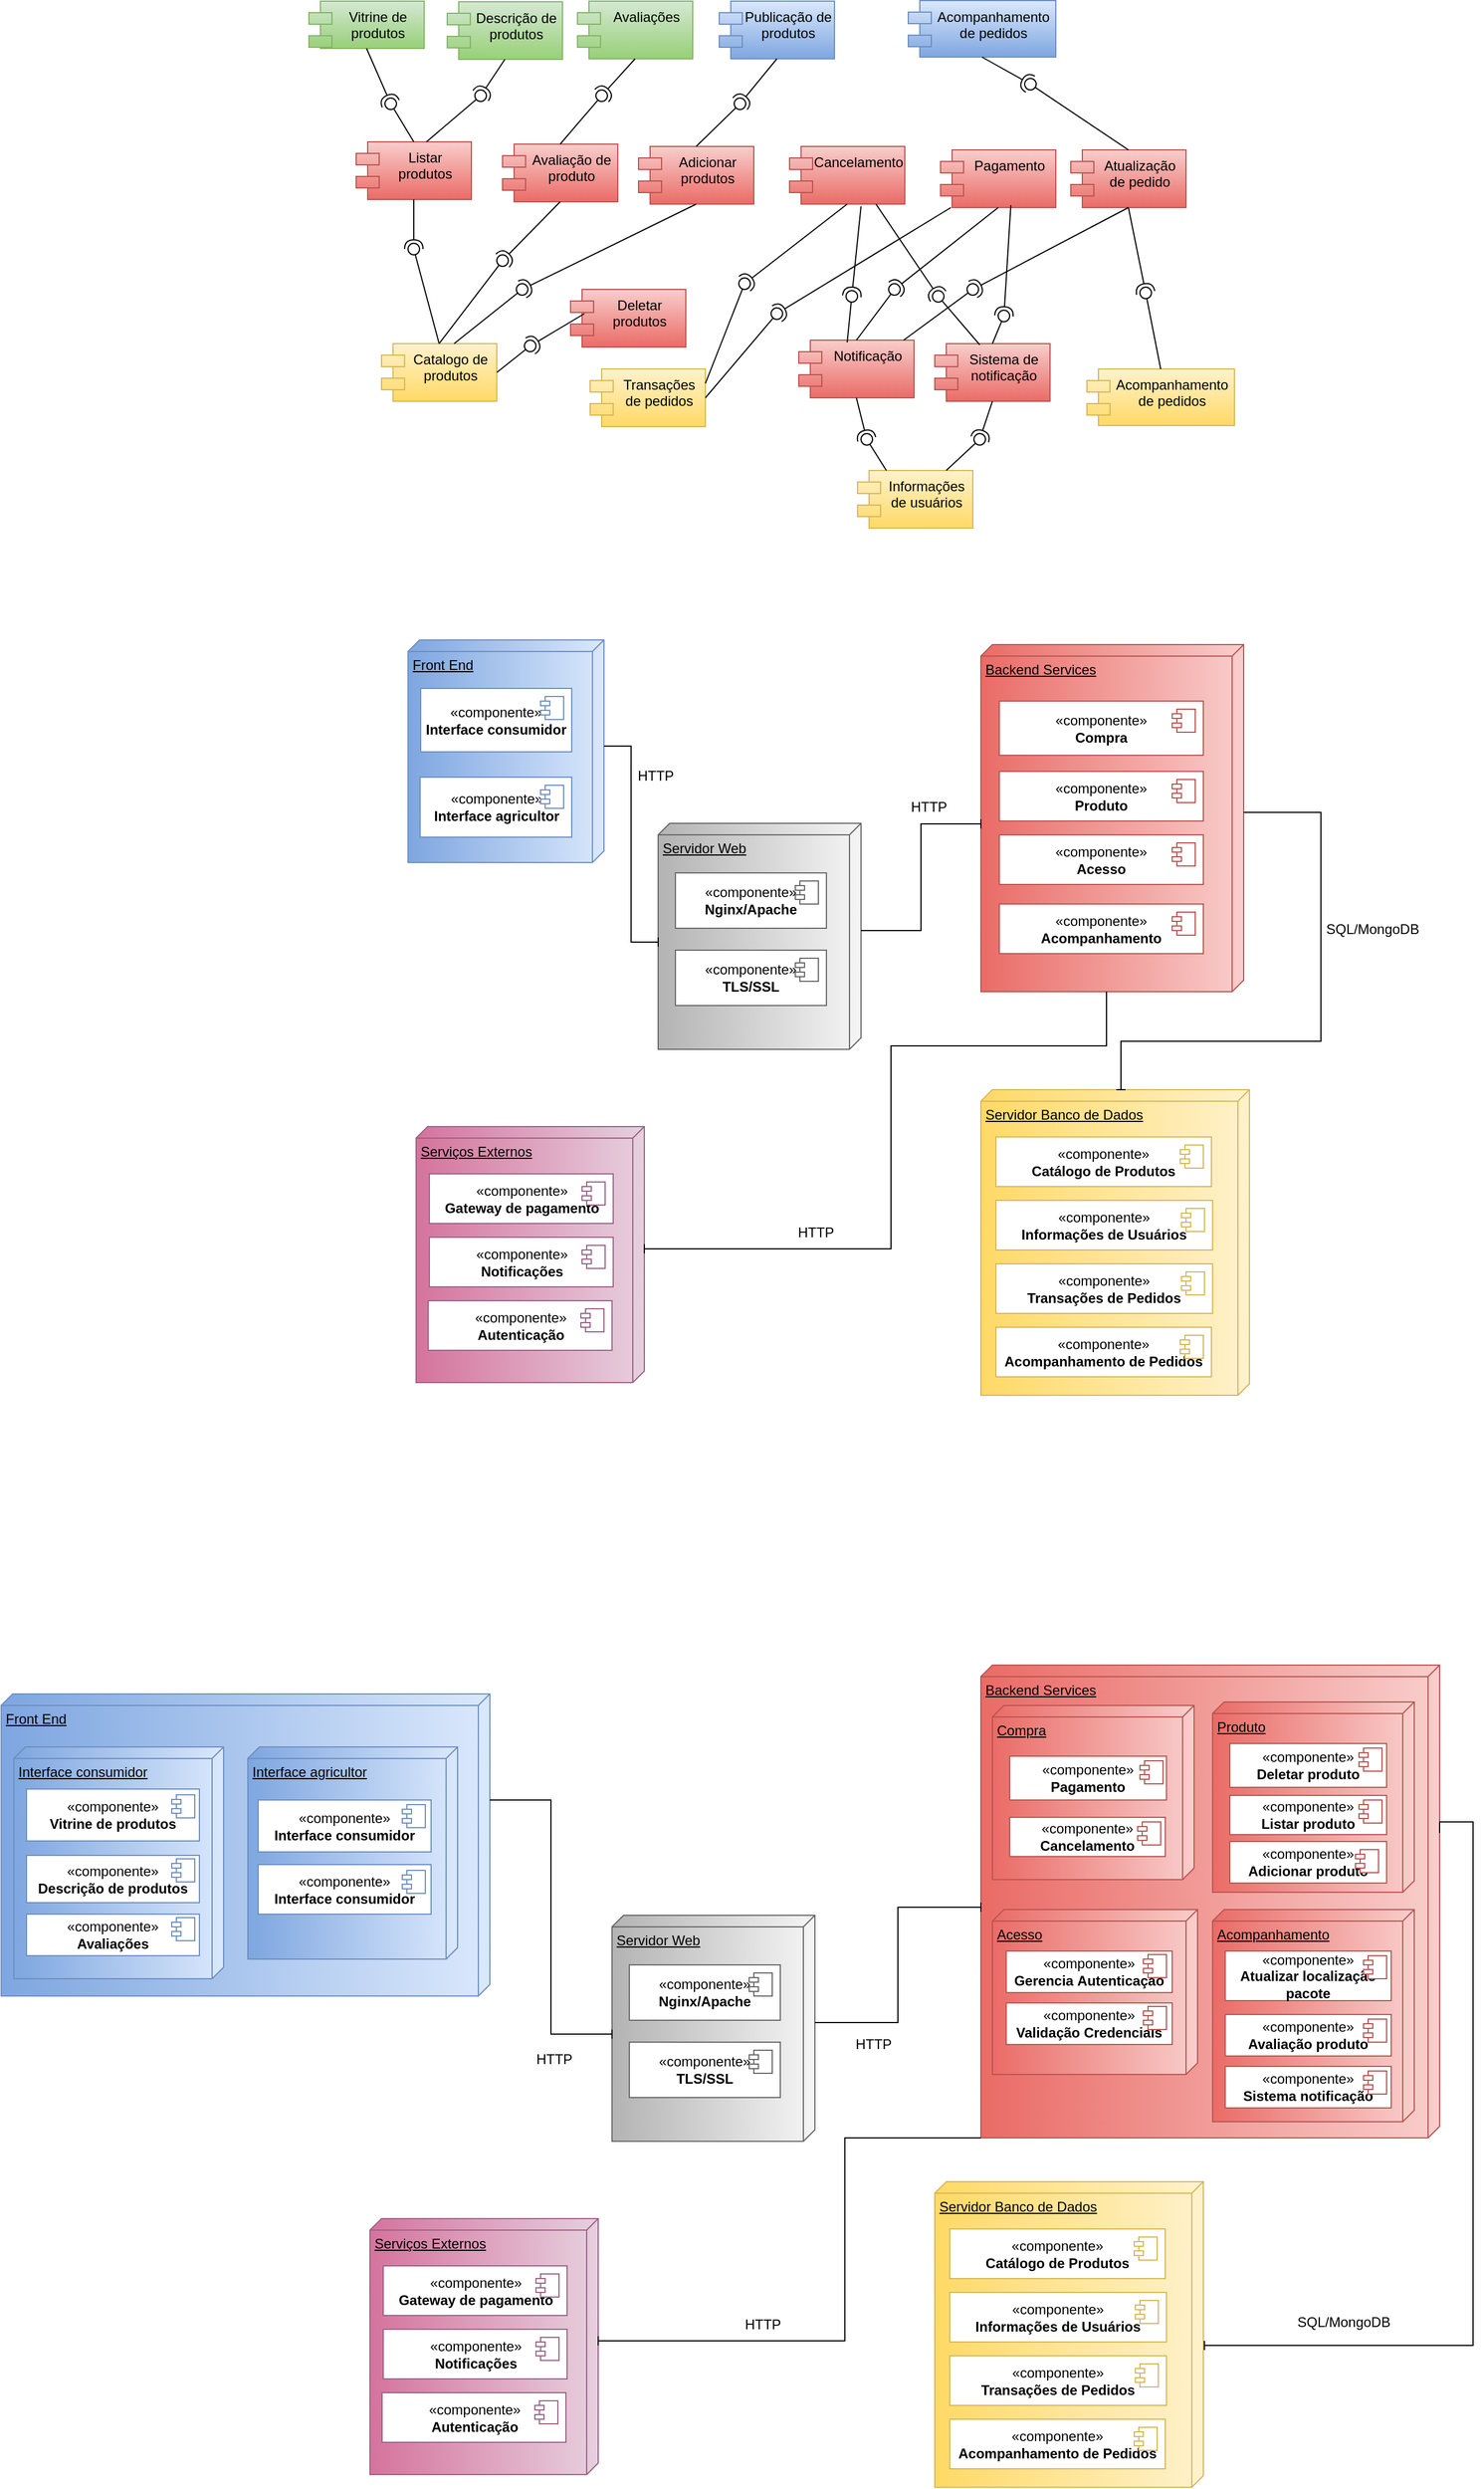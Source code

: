 <mxfile version="24.8.0">
  <diagram name="Página-1" id="Q1GDpHMXebuc5FLrC5qu">
    <mxGraphModel dx="1524" dy="813" grid="0" gridSize="10" guides="1" tooltips="1" connect="1" arrows="1" fold="1" page="0" pageScale="1" pageWidth="827" pageHeight="1169" math="0" shadow="0">
      <root>
        <mxCell id="0" />
        <mxCell id="1" parent="0" />
        <mxCell id="FEOklc6rQLizEAP5TzJY-3" value="Vitrine de produtos" style="shape=module;align=left;spacingLeft=20;align=center;verticalAlign=top;whiteSpace=wrap;html=1;fillColor=#d5e8d4;strokeColor=#82b366;gradientColor=#97d077;" parent="1" vertex="1">
          <mxGeometry x="-263" y="-15" width="100" height="41" as="geometry" />
        </mxCell>
        <mxCell id="FEOklc6rQLizEAP5TzJY-4" value="Descrição de produtos" style="shape=module;align=left;spacingLeft=20;align=center;verticalAlign=top;whiteSpace=wrap;html=1;fillColor=#d5e8d4;strokeColor=#82b366;gradientColor=#97d077;" parent="1" vertex="1">
          <mxGeometry x="-143" y="-14.5" width="100" height="50" as="geometry" />
        </mxCell>
        <mxCell id="FEOklc6rQLizEAP5TzJY-5" value="Avaliações" style="shape=module;align=left;spacingLeft=20;align=center;verticalAlign=top;whiteSpace=wrap;html=1;fillColor=#d5e8d4;strokeColor=#82b366;gradientColor=#97d077;" parent="1" vertex="1">
          <mxGeometry x="-30" y="-15" width="100" height="50" as="geometry" />
        </mxCell>
        <mxCell id="FEOklc6rQLizEAP5TzJY-6" value="Publicação de produtos" style="shape=module;align=left;spacingLeft=20;align=center;verticalAlign=top;whiteSpace=wrap;html=1;fillColor=#dae8fc;gradientColor=#7ea6e0;strokeColor=#6c8ebf;" parent="1" vertex="1">
          <mxGeometry x="93" y="-15" width="100" height="50" as="geometry" />
        </mxCell>
        <mxCell id="FEOklc6rQLizEAP5TzJY-7" value="Acompanhamento de pedidos&lt;div&gt;&lt;br&gt;&lt;/div&gt;" style="shape=module;align=left;spacingLeft=20;align=center;verticalAlign=top;whiteSpace=wrap;html=1;fillColor=#dae8fc;gradientColor=#7ea6e0;strokeColor=#6c8ebf;" parent="1" vertex="1">
          <mxGeometry x="257" y="-15.5" width="128" height="49" as="geometry" />
        </mxCell>
        <mxCell id="FEOklc6rQLizEAP5TzJY-8" value="Pagamento" style="shape=module;align=left;spacingLeft=20;align=center;verticalAlign=top;whiteSpace=wrap;html=1;fillColor=#f8cecc;gradientColor=#ea6b66;strokeColor=#b85450;" parent="1" vertex="1">
          <mxGeometry x="285" y="114" width="100" height="50" as="geometry" />
        </mxCell>
        <mxCell id="FEOklc6rQLizEAP5TzJY-9" value="Notificação" style="shape=module;align=left;spacingLeft=20;align=center;verticalAlign=top;whiteSpace=wrap;html=1;fillColor=#f8cecc;gradientColor=#ea6b66;strokeColor=#b85450;" parent="1" vertex="1">
          <mxGeometry x="162" y="279" width="100" height="50" as="geometry" />
        </mxCell>
        <mxCell id="FEOklc6rQLizEAP5TzJY-10" value="Cancelamento" style="shape=module;align=left;spacingLeft=20;align=center;verticalAlign=top;whiteSpace=wrap;html=1;fillColor=#f8cecc;gradientColor=#ea6b66;strokeColor=#b85450;" parent="1" vertex="1">
          <mxGeometry x="154" y="111" width="100" height="50" as="geometry" />
        </mxCell>
        <mxCell id="FEOklc6rQLizEAP5TzJY-11" value="Adicionar produtos" style="shape=module;align=left;spacingLeft=20;align=center;verticalAlign=top;whiteSpace=wrap;html=1;fillColor=#f8cecc;gradientColor=#ea6b66;strokeColor=#b85450;" parent="1" vertex="1">
          <mxGeometry x="23" y="111" width="100" height="50" as="geometry" />
        </mxCell>
        <mxCell id="FEOklc6rQLizEAP5TzJY-12" value="Listar produtos" style="shape=module;align=left;spacingLeft=20;align=center;verticalAlign=top;whiteSpace=wrap;html=1;fillColor=#f8cecc;gradientColor=#ea6b66;strokeColor=#b85450;" parent="1" vertex="1">
          <mxGeometry x="-222" y="107" width="100" height="50" as="geometry" />
        </mxCell>
        <mxCell id="FEOklc6rQLizEAP5TzJY-13" value="Deletar produtos" style="shape=module;align=left;spacingLeft=20;align=center;verticalAlign=top;whiteSpace=wrap;html=1;fillColor=#f8cecc;gradientColor=#ea6b66;strokeColor=#b85450;" parent="1" vertex="1">
          <mxGeometry x="-36" y="235" width="100" height="50" as="geometry" />
        </mxCell>
        <mxCell id="FEOklc6rQLizEAP5TzJY-16" value="Atualização de pedido" style="shape=module;align=left;spacingLeft=20;align=center;verticalAlign=top;whiteSpace=wrap;html=1;fillColor=#f8cecc;gradientColor=#ea6b66;strokeColor=#b85450;" parent="1" vertex="1">
          <mxGeometry x="398" y="114" width="100" height="50" as="geometry" />
        </mxCell>
        <mxCell id="FEOklc6rQLizEAP5TzJY-17" value="Avaliação de produto" style="shape=module;align=left;spacingLeft=20;align=center;verticalAlign=top;whiteSpace=wrap;html=1;fillColor=#f8cecc;gradientColor=#ea6b66;strokeColor=#b85450;" parent="1" vertex="1">
          <mxGeometry x="-95" y="109" width="100" height="50" as="geometry" />
        </mxCell>
        <mxCell id="FEOklc6rQLizEAP5TzJY-18" value="Sistema de notificação" style="shape=module;align=left;spacingLeft=20;align=center;verticalAlign=top;whiteSpace=wrap;html=1;fillColor=#f8cecc;gradientColor=#ea6b66;strokeColor=#b85450;" parent="1" vertex="1">
          <mxGeometry x="280" y="282" width="100" height="50" as="geometry" />
        </mxCell>
        <mxCell id="FEOklc6rQLizEAP5TzJY-19" value="Catalogo de produtos" style="shape=module;align=left;spacingLeft=20;align=center;verticalAlign=top;whiteSpace=wrap;html=1;fillColor=#fff2cc;gradientColor=#ffd966;strokeColor=#d6b656;" parent="1" vertex="1">
          <mxGeometry x="-200" y="282" width="100" height="50" as="geometry" />
        </mxCell>
        <mxCell id="FEOklc6rQLizEAP5TzJY-20" value="Informações de usuários" style="shape=module;align=left;spacingLeft=20;align=center;verticalAlign=top;whiteSpace=wrap;html=1;fillColor=#fff2cc;gradientColor=#ffd966;strokeColor=#d6b656;" parent="1" vertex="1">
          <mxGeometry x="213" y="392" width="100" height="50" as="geometry" />
        </mxCell>
        <mxCell id="FEOklc6rQLizEAP5TzJY-21" value="Transações de pedidos" style="shape=module;align=left;spacingLeft=20;align=center;verticalAlign=top;whiteSpace=wrap;html=1;fillColor=#fff2cc;gradientColor=#ffd966;strokeColor=#d6b656;" parent="1" vertex="1">
          <mxGeometry x="-19" y="304" width="100" height="50" as="geometry" />
        </mxCell>
        <mxCell id="FEOklc6rQLizEAP5TzJY-39" value="" style="rounded=0;orthogonalLoop=1;jettySize=auto;html=1;endArrow=halfCircle;endFill=0;endSize=6;strokeWidth=1;sketch=0;exitX=0.5;exitY=1;exitDx=0;exitDy=0;" parent="1" source="FEOklc6rQLizEAP5TzJY-3" target="FEOklc6rQLizEAP5TzJY-41" edge="1">
          <mxGeometry relative="1" as="geometry">
            <mxPoint x="-141" y="72" as="sourcePoint" />
          </mxGeometry>
        </mxCell>
        <mxCell id="FEOklc6rQLizEAP5TzJY-40" value="" style="rounded=0;orthogonalLoop=1;jettySize=auto;html=1;endArrow=oval;endFill=0;sketch=0;sourcePerimeterSpacing=0;targetPerimeterSpacing=0;endSize=10;exitX=0.5;exitY=0;exitDx=0;exitDy=0;" parent="1" source="FEOklc6rQLizEAP5TzJY-12" target="FEOklc6rQLizEAP5TzJY-41" edge="1">
          <mxGeometry relative="1" as="geometry">
            <mxPoint x="-181" y="72" as="sourcePoint" />
          </mxGeometry>
        </mxCell>
        <mxCell id="FEOklc6rQLizEAP5TzJY-41" value="" style="ellipse;whiteSpace=wrap;html=1;align=center;aspect=fixed;fillColor=none;strokeColor=none;resizable=0;perimeter=centerPerimeter;rotatable=0;allowArrows=0;points=[];outlineConnect=1;" parent="1" vertex="1">
          <mxGeometry x="-197" y="69" width="10" height="10" as="geometry" />
        </mxCell>
        <mxCell id="FEOklc6rQLizEAP5TzJY-42" value="" style="rounded=0;orthogonalLoop=1;jettySize=auto;html=1;endArrow=halfCircle;endFill=0;endSize=6;strokeWidth=1;sketch=0;exitX=0.5;exitY=1;exitDx=0;exitDy=0;" parent="1" source="FEOklc6rQLizEAP5TzJY-4" target="FEOklc6rQLizEAP5TzJY-44" edge="1">
          <mxGeometry relative="1" as="geometry">
            <mxPoint x="-67" y="94" as="sourcePoint" />
          </mxGeometry>
        </mxCell>
        <mxCell id="FEOklc6rQLizEAP5TzJY-43" value="" style="rounded=0;orthogonalLoop=1;jettySize=auto;html=1;endArrow=oval;endFill=0;sketch=0;sourcePerimeterSpacing=0;targetPerimeterSpacing=0;endSize=10;exitX=0.61;exitY=0;exitDx=0;exitDy=0;exitPerimeter=0;" parent="1" source="FEOklc6rQLizEAP5TzJY-12" target="FEOklc6rQLizEAP5TzJY-44" edge="1">
          <mxGeometry relative="1" as="geometry">
            <mxPoint x="-163" y="121" as="sourcePoint" />
          </mxGeometry>
        </mxCell>
        <mxCell id="FEOklc6rQLizEAP5TzJY-44" value="" style="ellipse;whiteSpace=wrap;html=1;align=center;aspect=fixed;fillColor=none;strokeColor=none;resizable=0;perimeter=centerPerimeter;rotatable=0;allowArrows=0;points=[];outlineConnect=1;" parent="1" vertex="1">
          <mxGeometry x="-119" y="62" width="10" height="10" as="geometry" />
        </mxCell>
        <mxCell id="FEOklc6rQLizEAP5TzJY-45" value="" style="rounded=0;orthogonalLoop=1;jettySize=auto;html=1;endArrow=halfCircle;endFill=0;endSize=6;strokeWidth=1;sketch=0;exitX=0.5;exitY=1;exitDx=0;exitDy=0;" parent="1" source="FEOklc6rQLizEAP5TzJY-5" target="FEOklc6rQLizEAP5TzJY-47" edge="1">
          <mxGeometry relative="1" as="geometry">
            <mxPoint x="104" y="65" as="sourcePoint" />
          </mxGeometry>
        </mxCell>
        <mxCell id="FEOklc6rQLizEAP5TzJY-46" value="" style="rounded=0;orthogonalLoop=1;jettySize=auto;html=1;endArrow=oval;endFill=0;sketch=0;sourcePerimeterSpacing=0;targetPerimeterSpacing=0;endSize=10;exitX=0.5;exitY=0;exitDx=0;exitDy=0;" parent="1" source="FEOklc6rQLizEAP5TzJY-17" target="FEOklc6rQLizEAP5TzJY-47" edge="1">
          <mxGeometry relative="1" as="geometry">
            <mxPoint x="64" y="65" as="sourcePoint" />
          </mxGeometry>
        </mxCell>
        <mxCell id="FEOklc6rQLizEAP5TzJY-47" value="" style="ellipse;whiteSpace=wrap;html=1;align=center;aspect=fixed;fillColor=none;strokeColor=none;resizable=0;perimeter=centerPerimeter;rotatable=0;allowArrows=0;points=[];outlineConnect=1;" parent="1" vertex="1">
          <mxGeometry x="-14" y="62" width="10" height="10" as="geometry" />
        </mxCell>
        <mxCell id="FEOklc6rQLizEAP5TzJY-48" value="" style="rounded=0;orthogonalLoop=1;jettySize=auto;html=1;endArrow=halfCircle;endFill=0;endSize=6;strokeWidth=1;sketch=0;exitX=0.5;exitY=1;exitDx=0;exitDy=0;" parent="1" source="FEOklc6rQLizEAP5TzJY-6" target="FEOklc6rQLizEAP5TzJY-50" edge="1">
          <mxGeometry relative="1" as="geometry">
            <mxPoint x="222" y="64.5" as="sourcePoint" />
          </mxGeometry>
        </mxCell>
        <mxCell id="FEOklc6rQLizEAP5TzJY-49" value="" style="rounded=0;orthogonalLoop=1;jettySize=auto;html=1;endArrow=oval;endFill=0;sketch=0;sourcePerimeterSpacing=0;targetPerimeterSpacing=0;endSize=10;exitX=0.5;exitY=0;exitDx=0;exitDy=0;" parent="1" source="FEOklc6rQLizEAP5TzJY-11" target="FEOklc6rQLizEAP5TzJY-50" edge="1">
          <mxGeometry relative="1" as="geometry">
            <mxPoint x="182" y="64.5" as="sourcePoint" />
          </mxGeometry>
        </mxCell>
        <mxCell id="FEOklc6rQLizEAP5TzJY-50" value="" style="ellipse;whiteSpace=wrap;html=1;align=center;aspect=fixed;fillColor=none;strokeColor=none;resizable=0;perimeter=centerPerimeter;rotatable=0;allowArrows=0;points=[];outlineConnect=1;" parent="1" vertex="1">
          <mxGeometry x="106" y="69" width="10" height="10" as="geometry" />
        </mxCell>
        <mxCell id="FEOklc6rQLizEAP5TzJY-54" value="" style="rounded=0;orthogonalLoop=1;jettySize=auto;html=1;endArrow=halfCircle;endFill=0;endSize=6;strokeWidth=1;sketch=0;exitX=0.5;exitY=1;exitDx=0;exitDy=0;" parent="1" source="FEOklc6rQLizEAP5TzJY-7" target="FEOklc6rQLizEAP5TzJY-56" edge="1">
          <mxGeometry relative="1" as="geometry">
            <mxPoint x="518" y="58" as="sourcePoint" />
          </mxGeometry>
        </mxCell>
        <mxCell id="FEOklc6rQLizEAP5TzJY-55" value="" style="rounded=0;orthogonalLoop=1;jettySize=auto;html=1;endArrow=oval;endFill=0;sketch=0;sourcePerimeterSpacing=0;targetPerimeterSpacing=0;endSize=10;exitX=0.5;exitY=0;exitDx=0;exitDy=0;" parent="1" source="FEOklc6rQLizEAP5TzJY-16" target="FEOklc6rQLizEAP5TzJY-56" edge="1">
          <mxGeometry relative="1" as="geometry">
            <mxPoint x="478" y="58" as="sourcePoint" />
          </mxGeometry>
        </mxCell>
        <mxCell id="FEOklc6rQLizEAP5TzJY-56" value="" style="ellipse;whiteSpace=wrap;html=1;align=center;aspect=fixed;fillColor=none;strokeColor=none;resizable=0;perimeter=centerPerimeter;rotatable=0;allowArrows=0;points=[];outlineConnect=1;" parent="1" vertex="1">
          <mxGeometry x="358" y="52" width="10" height="10" as="geometry" />
        </mxCell>
        <mxCell id="FEOklc6rQLizEAP5TzJY-57" value="" style="rounded=0;orthogonalLoop=1;jettySize=auto;html=1;endArrow=halfCircle;endFill=0;endSize=6;strokeWidth=1;sketch=0;exitX=0.5;exitY=1;exitDx=0;exitDy=0;" parent="1" source="FEOklc6rQLizEAP5TzJY-12" target="FEOklc6rQLizEAP5TzJY-59" edge="1">
          <mxGeometry relative="1" as="geometry">
            <mxPoint x="-158" y="195" as="sourcePoint" />
          </mxGeometry>
        </mxCell>
        <mxCell id="FEOklc6rQLizEAP5TzJY-58" value="" style="rounded=0;orthogonalLoop=1;jettySize=auto;html=1;endArrow=oval;endFill=0;sketch=0;sourcePerimeterSpacing=0;targetPerimeterSpacing=0;endSize=10;exitX=0.5;exitY=0;exitDx=0;exitDy=0;" parent="1" source="FEOklc6rQLizEAP5TzJY-19" target="FEOklc6rQLizEAP5TzJY-59" edge="1">
          <mxGeometry relative="1" as="geometry">
            <mxPoint x="-169" y="236" as="sourcePoint" />
          </mxGeometry>
        </mxCell>
        <mxCell id="FEOklc6rQLizEAP5TzJY-59" value="" style="ellipse;whiteSpace=wrap;html=1;align=center;aspect=fixed;fillColor=none;strokeColor=none;resizable=0;perimeter=centerPerimeter;rotatable=0;allowArrows=0;points=[];outlineConnect=1;" parent="1" vertex="1">
          <mxGeometry x="-177" y="195" width="10" height="10" as="geometry" />
        </mxCell>
        <mxCell id="FEOklc6rQLizEAP5TzJY-60" value="" style="rounded=0;orthogonalLoop=1;jettySize=auto;html=1;endArrow=halfCircle;endFill=0;endSize=6;strokeWidth=1;sketch=0;exitX=0.5;exitY=1;exitDx=0;exitDy=0;" parent="1" source="FEOklc6rQLizEAP5TzJY-11" target="FEOklc6rQLizEAP5TzJY-62" edge="1">
          <mxGeometry relative="1" as="geometry">
            <mxPoint x="213" y="215" as="sourcePoint" />
          </mxGeometry>
        </mxCell>
        <mxCell id="FEOklc6rQLizEAP5TzJY-61" value="" style="rounded=0;orthogonalLoop=1;jettySize=auto;html=1;endArrow=oval;endFill=0;sketch=0;sourcePerimeterSpacing=0;targetPerimeterSpacing=0;endSize=10;exitX=0.63;exitY=0;exitDx=0;exitDy=0;exitPerimeter=0;" parent="1" source="FEOklc6rQLizEAP5TzJY-19" target="FEOklc6rQLizEAP5TzJY-62" edge="1">
          <mxGeometry relative="1" as="geometry">
            <mxPoint x="176" y="222" as="sourcePoint" />
          </mxGeometry>
        </mxCell>
        <mxCell id="FEOklc6rQLizEAP5TzJY-62" value="" style="ellipse;whiteSpace=wrap;html=1;align=center;aspect=fixed;fillColor=none;strokeColor=none;resizable=0;perimeter=centerPerimeter;rotatable=0;allowArrows=0;points=[];outlineConnect=1;" parent="1" vertex="1">
          <mxGeometry x="-83" y="230" width="10" height="10" as="geometry" />
        </mxCell>
        <mxCell id="FEOklc6rQLizEAP5TzJY-63" value="" style="rounded=0;orthogonalLoop=1;jettySize=auto;html=1;endArrow=halfCircle;endFill=0;endSize=6;strokeWidth=1;sketch=0;exitX=0.12;exitY=0.42;exitDx=0;exitDy=0;exitPerimeter=0;" parent="1" source="FEOklc6rQLizEAP5TzJY-13" target="FEOklc6rQLizEAP5TzJY-65" edge="1">
          <mxGeometry relative="1" as="geometry">
            <mxPoint x="216" y="222" as="sourcePoint" />
          </mxGeometry>
        </mxCell>
        <mxCell id="FEOklc6rQLizEAP5TzJY-64" value="" style="rounded=0;orthogonalLoop=1;jettySize=auto;html=1;endArrow=oval;endFill=0;sketch=0;sourcePerimeterSpacing=0;targetPerimeterSpacing=0;endSize=10;exitX=1;exitY=0.5;exitDx=0;exitDy=0;" parent="1" source="FEOklc6rQLizEAP5TzJY-19" target="FEOklc6rQLizEAP5TzJY-65" edge="1">
          <mxGeometry relative="1" as="geometry">
            <mxPoint x="176" y="222" as="sourcePoint" />
          </mxGeometry>
        </mxCell>
        <mxCell id="FEOklc6rQLizEAP5TzJY-65" value="" style="ellipse;whiteSpace=wrap;html=1;align=center;aspect=fixed;fillColor=none;strokeColor=none;resizable=0;perimeter=centerPerimeter;rotatable=0;allowArrows=0;points=[];outlineConnect=1;" parent="1" vertex="1">
          <mxGeometry x="-76" y="279" width="10" height="10" as="geometry" />
        </mxCell>
        <mxCell id="FEOklc6rQLizEAP5TzJY-66" value="" style="rounded=0;orthogonalLoop=1;jettySize=auto;html=1;endArrow=halfCircle;endFill=0;endSize=6;strokeWidth=1;sketch=0;" parent="1" source="FEOklc6rQLizEAP5TzJY-8" target="FEOklc6rQLizEAP5TzJY-68" edge="1">
          <mxGeometry relative="1" as="geometry">
            <mxPoint x="177" y="184" as="sourcePoint" />
          </mxGeometry>
        </mxCell>
        <mxCell id="FEOklc6rQLizEAP5TzJY-67" value="" style="rounded=0;orthogonalLoop=1;jettySize=auto;html=1;endArrow=oval;endFill=0;sketch=0;sourcePerimeterSpacing=0;targetPerimeterSpacing=0;endSize=10;exitX=1;exitY=0.5;exitDx=0;exitDy=0;" parent="1" source="FEOklc6rQLizEAP5TzJY-21" target="FEOklc6rQLizEAP5TzJY-68" edge="1">
          <mxGeometry relative="1" as="geometry">
            <mxPoint x="47" y="328" as="sourcePoint" />
          </mxGeometry>
        </mxCell>
        <mxCell id="FEOklc6rQLizEAP5TzJY-68" value="" style="ellipse;whiteSpace=wrap;html=1;align=center;aspect=fixed;fillColor=none;strokeColor=none;resizable=0;perimeter=centerPerimeter;rotatable=0;allowArrows=0;points=[];outlineConnect=1;" parent="1" vertex="1">
          <mxGeometry x="138" y="251" width="10" height="10" as="geometry" />
        </mxCell>
        <mxCell id="FEOklc6rQLizEAP5TzJY-69" value="" style="rounded=0;orthogonalLoop=1;jettySize=auto;html=1;endArrow=halfCircle;endFill=0;endSize=6;strokeWidth=1;sketch=0;exitX=0.5;exitY=1;exitDx=0;exitDy=0;" parent="1" source="FEOklc6rQLizEAP5TzJY-10" target="FEOklc6rQLizEAP5TzJY-71" edge="1">
          <mxGeometry relative="1" as="geometry">
            <mxPoint x="216" y="222" as="sourcePoint" />
          </mxGeometry>
        </mxCell>
        <mxCell id="FEOklc6rQLizEAP5TzJY-70" value="" style="rounded=0;orthogonalLoop=1;jettySize=auto;html=1;endArrow=oval;endFill=0;sketch=0;sourcePerimeterSpacing=0;targetPerimeterSpacing=0;endSize=10;exitX=1;exitY=0.25;exitDx=0;exitDy=0;" parent="1" source="FEOklc6rQLizEAP5TzJY-21" target="FEOklc6rQLizEAP5TzJY-71" edge="1">
          <mxGeometry relative="1" as="geometry">
            <mxPoint x="176" y="222" as="sourcePoint" />
          </mxGeometry>
        </mxCell>
        <mxCell id="FEOklc6rQLizEAP5TzJY-71" value="" style="ellipse;whiteSpace=wrap;html=1;align=center;aspect=fixed;fillColor=none;strokeColor=none;resizable=0;perimeter=centerPerimeter;rotatable=0;allowArrows=0;points=[];outlineConnect=1;" parent="1" vertex="1">
          <mxGeometry x="110" y="225" width="10" height="10" as="geometry" />
        </mxCell>
        <mxCell id="FEOklc6rQLizEAP5TzJY-72" value="" style="rounded=0;orthogonalLoop=1;jettySize=auto;html=1;endArrow=halfCircle;endFill=0;endSize=6;strokeWidth=1;sketch=0;exitX=0.5;exitY=1;exitDx=0;exitDy=0;" parent="1" source="FEOklc6rQLizEAP5TzJY-17" target="FEOklc6rQLizEAP5TzJY-74" edge="1">
          <mxGeometry relative="1" as="geometry">
            <mxPoint x="216" y="224" as="sourcePoint" />
          </mxGeometry>
        </mxCell>
        <mxCell id="FEOklc6rQLizEAP5TzJY-73" value="" style="rounded=0;orthogonalLoop=1;jettySize=auto;html=1;endArrow=oval;endFill=0;sketch=0;sourcePerimeterSpacing=0;targetPerimeterSpacing=0;endSize=10;exitX=0.5;exitY=0;exitDx=0;exitDy=0;" parent="1" source="FEOklc6rQLizEAP5TzJY-19" target="FEOklc6rQLizEAP5TzJY-74" edge="1">
          <mxGeometry relative="1" as="geometry">
            <mxPoint x="176" y="224" as="sourcePoint" />
          </mxGeometry>
        </mxCell>
        <mxCell id="FEOklc6rQLizEAP5TzJY-74" value="" style="ellipse;whiteSpace=wrap;html=1;align=center;aspect=fixed;fillColor=none;strokeColor=none;resizable=0;perimeter=centerPerimeter;rotatable=0;allowArrows=0;points=[];outlineConnect=1;" parent="1" vertex="1">
          <mxGeometry x="-100" y="205" width="10" height="10" as="geometry" />
        </mxCell>
        <mxCell id="FEOklc6rQLizEAP5TzJY-75" value="" style="rounded=0;orthogonalLoop=1;jettySize=auto;html=1;endArrow=halfCircle;endFill=0;endSize=6;strokeWidth=1;sketch=0;exitX=0.5;exitY=1;exitDx=0;exitDy=0;" parent="1" source="FEOklc6rQLizEAP5TzJY-18" target="FEOklc6rQLizEAP5TzJY-77" edge="1">
          <mxGeometry relative="1" as="geometry">
            <mxPoint x="216" y="224" as="sourcePoint" />
          </mxGeometry>
        </mxCell>
        <mxCell id="FEOklc6rQLizEAP5TzJY-76" value="" style="rounded=0;orthogonalLoop=1;jettySize=auto;html=1;endArrow=oval;endFill=0;sketch=0;sourcePerimeterSpacing=0;targetPerimeterSpacing=0;endSize=10;" parent="1" source="FEOklc6rQLizEAP5TzJY-20" target="FEOklc6rQLizEAP5TzJY-77" edge="1">
          <mxGeometry relative="1" as="geometry">
            <mxPoint x="176" y="224" as="sourcePoint" />
          </mxGeometry>
        </mxCell>
        <mxCell id="FEOklc6rQLizEAP5TzJY-77" value="" style="ellipse;whiteSpace=wrap;html=1;align=center;aspect=fixed;fillColor=none;strokeColor=none;resizable=0;perimeter=centerPerimeter;rotatable=0;allowArrows=0;points=[];outlineConnect=1;" parent="1" vertex="1">
          <mxGeometry x="314" y="360" width="10" height="10" as="geometry" />
        </mxCell>
        <mxCell id="FEOklc6rQLizEAP5TzJY-78" value="" style="rounded=0;orthogonalLoop=1;jettySize=auto;html=1;endArrow=halfCircle;endFill=0;endSize=6;strokeWidth=1;sketch=0;exitX=0.61;exitY=0.96;exitDx=0;exitDy=0;exitPerimeter=0;" parent="1" source="FEOklc6rQLizEAP5TzJY-8" target="FEOklc6rQLizEAP5TzJY-80" edge="1">
          <mxGeometry relative="1" as="geometry">
            <mxPoint x="216" y="224" as="sourcePoint" />
          </mxGeometry>
        </mxCell>
        <mxCell id="FEOklc6rQLizEAP5TzJY-79" value="" style="rounded=0;orthogonalLoop=1;jettySize=auto;html=1;endArrow=oval;endFill=0;sketch=0;sourcePerimeterSpacing=0;targetPerimeterSpacing=0;endSize=10;exitX=0.5;exitY=0;exitDx=0;exitDy=0;" parent="1" source="FEOklc6rQLizEAP5TzJY-18" target="FEOklc6rQLizEAP5TzJY-80" edge="1">
          <mxGeometry relative="1" as="geometry">
            <mxPoint x="176" y="224" as="sourcePoint" />
          </mxGeometry>
        </mxCell>
        <mxCell id="FEOklc6rQLizEAP5TzJY-80" value="" style="ellipse;whiteSpace=wrap;html=1;align=center;aspect=fixed;fillColor=none;strokeColor=none;resizable=0;perimeter=centerPerimeter;rotatable=0;allowArrows=0;points=[];outlineConnect=1;" parent="1" vertex="1">
          <mxGeometry x="335" y="253" width="10" height="10" as="geometry" />
        </mxCell>
        <mxCell id="FEOklc6rQLizEAP5TzJY-81" value="" style="rounded=0;orthogonalLoop=1;jettySize=auto;html=1;endArrow=halfCircle;endFill=0;endSize=6;strokeWidth=1;sketch=0;exitX=0.75;exitY=1;exitDx=0;exitDy=0;" parent="1" source="FEOklc6rQLizEAP5TzJY-10" target="FEOklc6rQLizEAP5TzJY-83" edge="1">
          <mxGeometry relative="1" as="geometry">
            <mxPoint x="216" y="224" as="sourcePoint" />
          </mxGeometry>
        </mxCell>
        <mxCell id="FEOklc6rQLizEAP5TzJY-82" value="" style="rounded=0;orthogonalLoop=1;jettySize=auto;html=1;endArrow=oval;endFill=0;sketch=0;sourcePerimeterSpacing=0;targetPerimeterSpacing=0;endSize=10;exitX=0.39;exitY=0.02;exitDx=0;exitDy=0;exitPerimeter=0;" parent="1" source="FEOklc6rQLizEAP5TzJY-18" target="FEOklc6rQLizEAP5TzJY-83" edge="1">
          <mxGeometry relative="1" as="geometry">
            <mxPoint x="176" y="224" as="sourcePoint" />
          </mxGeometry>
        </mxCell>
        <mxCell id="FEOklc6rQLizEAP5TzJY-83" value="" style="ellipse;whiteSpace=wrap;html=1;align=center;aspect=fixed;fillColor=none;strokeColor=none;resizable=0;perimeter=centerPerimeter;rotatable=0;allowArrows=0;points=[];outlineConnect=1;" parent="1" vertex="1">
          <mxGeometry x="278" y="236" width="10" height="10" as="geometry" />
        </mxCell>
        <mxCell id="FEOklc6rQLizEAP5TzJY-87" value="" style="rounded=0;orthogonalLoop=1;jettySize=auto;html=1;endArrow=halfCircle;endFill=0;endSize=6;strokeWidth=1;sketch=0;exitX=0.5;exitY=1;exitDx=0;exitDy=0;" parent="1" source="FEOklc6rQLizEAP5TzJY-9" target="FEOklc6rQLizEAP5TzJY-89" edge="1">
          <mxGeometry relative="1" as="geometry">
            <mxPoint x="110" y="253" as="sourcePoint" />
          </mxGeometry>
        </mxCell>
        <mxCell id="FEOklc6rQLizEAP5TzJY-88" value="" style="rounded=0;orthogonalLoop=1;jettySize=auto;html=1;endArrow=oval;endFill=0;sketch=0;sourcePerimeterSpacing=0;targetPerimeterSpacing=0;endSize=10;exitX=0.25;exitY=0;exitDx=0;exitDy=0;" parent="1" source="FEOklc6rQLizEAP5TzJY-20" target="FEOklc6rQLizEAP5TzJY-89" edge="1">
          <mxGeometry relative="1" as="geometry">
            <mxPoint x="70" y="253" as="sourcePoint" />
          </mxGeometry>
        </mxCell>
        <mxCell id="FEOklc6rQLizEAP5TzJY-89" value="" style="ellipse;whiteSpace=wrap;html=1;align=center;aspect=fixed;fillColor=none;strokeColor=none;resizable=0;perimeter=centerPerimeter;rotatable=0;allowArrows=0;points=[];outlineConnect=1;" parent="1" vertex="1">
          <mxGeometry x="216" y="360" width="10" height="10" as="geometry" />
        </mxCell>
        <mxCell id="FEOklc6rQLizEAP5TzJY-90" value="" style="rounded=0;orthogonalLoop=1;jettySize=auto;html=1;endArrow=halfCircle;endFill=0;endSize=6;strokeWidth=1;sketch=0;exitX=0.5;exitY=1;exitDx=0;exitDy=0;" parent="1" source="FEOklc6rQLizEAP5TzJY-8" target="FEOklc6rQLizEAP5TzJY-92" edge="1">
          <mxGeometry relative="1" as="geometry">
            <mxPoint x="110" y="253" as="sourcePoint" />
          </mxGeometry>
        </mxCell>
        <mxCell id="FEOklc6rQLizEAP5TzJY-91" value="" style="rounded=0;orthogonalLoop=1;jettySize=auto;html=1;endArrow=oval;endFill=0;sketch=0;sourcePerimeterSpacing=0;targetPerimeterSpacing=0;endSize=10;exitX=0.5;exitY=0;exitDx=0;exitDy=0;" parent="1" source="FEOklc6rQLizEAP5TzJY-9" target="FEOklc6rQLizEAP5TzJY-92" edge="1">
          <mxGeometry relative="1" as="geometry">
            <mxPoint x="70" y="253" as="sourcePoint" />
          </mxGeometry>
        </mxCell>
        <mxCell id="FEOklc6rQLizEAP5TzJY-92" value="" style="ellipse;whiteSpace=wrap;html=1;align=center;aspect=fixed;fillColor=none;strokeColor=none;resizable=0;perimeter=centerPerimeter;rotatable=0;allowArrows=0;points=[];outlineConnect=1;" parent="1" vertex="1">
          <mxGeometry x="240" y="230" width="10" height="10" as="geometry" />
        </mxCell>
        <mxCell id="-LfRWELSsx1RldstCh8m-2" value="Acompanhamento de pedidos&lt;div&gt;&lt;br&gt;&lt;/div&gt;" style="shape=module;align=left;spacingLeft=20;align=center;verticalAlign=top;whiteSpace=wrap;html=1;fillColor=#fff2cc;gradientColor=#ffd966;strokeColor=#d6b656;" parent="1" vertex="1">
          <mxGeometry x="412" y="304" width="128" height="49" as="geometry" />
        </mxCell>
        <mxCell id="-LfRWELSsx1RldstCh8m-3" value="" style="rounded=0;orthogonalLoop=1;jettySize=auto;html=1;endArrow=halfCircle;endFill=0;endSize=6;strokeWidth=1;sketch=0;exitX=0.5;exitY=1;exitDx=0;exitDy=0;" parent="1" source="FEOklc6rQLizEAP5TzJY-16" target="-LfRWELSsx1RldstCh8m-5" edge="1">
          <mxGeometry relative="1" as="geometry">
            <mxPoint x="127" y="263" as="sourcePoint" />
          </mxGeometry>
        </mxCell>
        <mxCell id="-LfRWELSsx1RldstCh8m-4" value="" style="rounded=0;orthogonalLoop=1;jettySize=auto;html=1;endArrow=oval;endFill=0;sketch=0;sourcePerimeterSpacing=0;targetPerimeterSpacing=0;endSize=10;exitX=0.5;exitY=0;exitDx=0;exitDy=0;" parent="1" source="-LfRWELSsx1RldstCh8m-2" target="-LfRWELSsx1RldstCh8m-5" edge="1">
          <mxGeometry relative="1" as="geometry">
            <mxPoint x="87" y="263" as="sourcePoint" />
          </mxGeometry>
        </mxCell>
        <mxCell id="-LfRWELSsx1RldstCh8m-5" value="" style="ellipse;whiteSpace=wrap;html=1;align=center;aspect=fixed;fillColor=none;strokeColor=none;resizable=0;perimeter=centerPerimeter;rotatable=0;allowArrows=0;points=[];outlineConnect=1;" parent="1" vertex="1">
          <mxGeometry x="458" y="233" width="10" height="10" as="geometry" />
        </mxCell>
        <mxCell id="-LfRWELSsx1RldstCh8m-6" value="" style="rounded=0;orthogonalLoop=1;jettySize=auto;html=1;endArrow=halfCircle;endFill=0;endSize=6;strokeWidth=1;sketch=0;exitX=0.62;exitY=1.04;exitDx=0;exitDy=0;exitPerimeter=0;" parent="1" source="FEOklc6rQLizEAP5TzJY-10" target="-LfRWELSsx1RldstCh8m-8" edge="1">
          <mxGeometry relative="1" as="geometry">
            <mxPoint x="127" y="163" as="sourcePoint" />
          </mxGeometry>
        </mxCell>
        <mxCell id="-LfRWELSsx1RldstCh8m-7" value="" style="rounded=0;orthogonalLoop=1;jettySize=auto;html=1;endArrow=oval;endFill=0;sketch=0;sourcePerimeterSpacing=0;targetPerimeterSpacing=0;endSize=10;exitX=0.42;exitY=0.04;exitDx=0;exitDy=0;exitPerimeter=0;" parent="1" source="FEOklc6rQLizEAP5TzJY-9" target="-LfRWELSsx1RldstCh8m-8" edge="1">
          <mxGeometry relative="1" as="geometry">
            <mxPoint x="87" y="163" as="sourcePoint" />
          </mxGeometry>
        </mxCell>
        <mxCell id="-LfRWELSsx1RldstCh8m-8" value="" style="ellipse;whiteSpace=wrap;html=1;align=center;aspect=fixed;fillColor=none;strokeColor=none;resizable=0;perimeter=centerPerimeter;rotatable=0;allowArrows=0;points=[];outlineConnect=1;" parent="1" vertex="1">
          <mxGeometry x="203" y="236" width="10" height="10" as="geometry" />
        </mxCell>
        <mxCell id="-LfRWELSsx1RldstCh8m-9" value="" style="rounded=0;orthogonalLoop=1;jettySize=auto;html=1;endArrow=halfCircle;endFill=0;endSize=6;strokeWidth=1;sketch=0;exitX=0.5;exitY=1;exitDx=0;exitDy=0;" parent="1" source="FEOklc6rQLizEAP5TzJY-16" target="-LfRWELSsx1RldstCh8m-11" edge="1">
          <mxGeometry relative="1" as="geometry">
            <mxPoint x="127" y="163" as="sourcePoint" />
          </mxGeometry>
        </mxCell>
        <mxCell id="-LfRWELSsx1RldstCh8m-10" value="" style="rounded=0;orthogonalLoop=1;jettySize=auto;html=1;endArrow=oval;endFill=0;sketch=0;sourcePerimeterSpacing=0;targetPerimeterSpacing=0;endSize=10;exitX=0.91;exitY=0;exitDx=0;exitDy=0;exitPerimeter=0;" parent="1" source="FEOklc6rQLizEAP5TzJY-9" target="-LfRWELSsx1RldstCh8m-11" edge="1">
          <mxGeometry relative="1" as="geometry">
            <mxPoint x="87" y="163" as="sourcePoint" />
          </mxGeometry>
        </mxCell>
        <mxCell id="-LfRWELSsx1RldstCh8m-11" value="" style="ellipse;whiteSpace=wrap;html=1;align=center;aspect=fixed;fillColor=none;strokeColor=none;resizable=0;perimeter=centerPerimeter;rotatable=0;allowArrows=0;points=[];outlineConnect=1;" parent="1" vertex="1">
          <mxGeometry x="308" y="230" width="10" height="10" as="geometry" />
        </mxCell>
        <mxCell id="-LfRWELSsx1RldstCh8m-14" value="Front End" style="verticalAlign=top;align=left;spacingTop=8;spacingLeft=2;spacingRight=12;shape=cube;size=10;direction=south;fontStyle=4;html=1;whiteSpace=wrap;fillColor=#dae8fc;gradientColor=#7ea6e0;strokeColor=#6C8EBF;" parent="1" vertex="1">
          <mxGeometry x="-177" y="539" width="170" height="193" as="geometry" />
        </mxCell>
        <mxCell id="-LfRWELSsx1RldstCh8m-15" value="Servidor Web" style="verticalAlign=top;align=left;spacingTop=8;spacingLeft=2;spacingRight=12;shape=cube;size=10;direction=south;fontStyle=4;html=1;whiteSpace=wrap;fillColor=#f5f5f5;gradientColor=#b3b3b3;strokeColor=#666666;" parent="1" vertex="1">
          <mxGeometry x="40" y="698" width="176" height="196" as="geometry" />
        </mxCell>
        <mxCell id="-LfRWELSsx1RldstCh8m-16" value="Backend Services&lt;div&gt;&lt;br&gt;&lt;/div&gt;" style="verticalAlign=top;align=left;spacingTop=8;spacingLeft=2;spacingRight=12;shape=cube;size=10;direction=south;fontStyle=4;html=1;whiteSpace=wrap;fillColor=#f8cecc;strokeColor=#b85450;gradientColor=#ea6b66;" parent="1" vertex="1">
          <mxGeometry x="320" y="543" width="228" height="301" as="geometry" />
        </mxCell>
        <mxCell id="-LfRWELSsx1RldstCh8m-17" value="Servidor Banco de Dados" style="verticalAlign=top;align=left;spacingTop=8;spacingLeft=2;spacingRight=12;shape=cube;size=10;direction=south;fontStyle=4;html=1;whiteSpace=wrap;fillColor=#fff2cc;gradientColor=#ffd966;strokeColor=#D6B656;" parent="1" vertex="1">
          <mxGeometry x="320" y="929" width="233" height="265" as="geometry" />
        </mxCell>
        <mxCell id="-LfRWELSsx1RldstCh8m-18" value="Serviços Externos" style="verticalAlign=top;align=left;spacingTop=8;spacingLeft=2;spacingRight=12;shape=cube;size=10;direction=south;fontStyle=4;html=1;whiteSpace=wrap;fillColor=#e6d0de;strokeColor=#996185;gradientColor=#d5739d;" parent="1" vertex="1">
          <mxGeometry x="-170" y="961" width="198" height="222" as="geometry" />
        </mxCell>
        <mxCell id="-LfRWELSsx1RldstCh8m-21" value="«componente»&lt;br&gt;&lt;b&gt;Interface consumidor&lt;/b&gt;" style="html=1;dropTarget=0;whiteSpace=wrap;strokeColor=#6C8EBF;" parent="1" vertex="1">
          <mxGeometry x="-166" y="581" width="131" height="55" as="geometry" />
        </mxCell>
        <mxCell id="-LfRWELSsx1RldstCh8m-22" value="" style="shape=module;jettyWidth=8;jettyHeight=4;strokeColor=#6C8EBF;" parent="-LfRWELSsx1RldstCh8m-21" vertex="1">
          <mxGeometry x="1" width="20" height="20" relative="1" as="geometry">
            <mxPoint x="-27" y="7" as="offset" />
          </mxGeometry>
        </mxCell>
        <mxCell id="-LfRWELSsx1RldstCh8m-23" value="«componente»&lt;br&gt;&lt;b&gt;Interface agricultor&lt;/b&gt;" style="html=1;dropTarget=0;whiteSpace=wrap;strokeColor=#6C8EBF;" parent="1" vertex="1">
          <mxGeometry x="-166.5" y="658" width="131.5" height="52" as="geometry" />
        </mxCell>
        <mxCell id="-LfRWELSsx1RldstCh8m-24" value="" style="shape=module;jettyWidth=8;jettyHeight=4;strokeColor=#6C8EBF;" parent="-LfRWELSsx1RldstCh8m-23" vertex="1">
          <mxGeometry x="1" width="20" height="20" relative="1" as="geometry">
            <mxPoint x="-27" y="7" as="offset" />
          </mxGeometry>
        </mxCell>
        <mxCell id="-LfRWELSsx1RldstCh8m-27" value="«componente»&lt;br&gt;&lt;b&gt;Compra&lt;/b&gt;" style="html=1;dropTarget=0;whiteSpace=wrap;strokeColor=#B85450;" parent="1" vertex="1">
          <mxGeometry x="336" y="592" width="177" height="47" as="geometry" />
        </mxCell>
        <mxCell id="-LfRWELSsx1RldstCh8m-28" value="" style="shape=module;jettyWidth=8;jettyHeight=4;strokeColor=#B85450;" parent="-LfRWELSsx1RldstCh8m-27" vertex="1">
          <mxGeometry x="1" width="20" height="20" relative="1" as="geometry">
            <mxPoint x="-27" y="7" as="offset" />
          </mxGeometry>
        </mxCell>
        <mxCell id="-LfRWELSsx1RldstCh8m-29" value="«componente»&lt;br&gt;&lt;b&gt;Produto&lt;/b&gt;" style="html=1;dropTarget=0;whiteSpace=wrap;strokeColor=#B85450;" parent="1" vertex="1">
          <mxGeometry x="336" y="653" width="177" height="43" as="geometry" />
        </mxCell>
        <mxCell id="-LfRWELSsx1RldstCh8m-30" value="" style="shape=module;jettyWidth=8;jettyHeight=4;strokeColor=#B85450;" parent="-LfRWELSsx1RldstCh8m-29" vertex="1">
          <mxGeometry x="1" width="20" height="20" relative="1" as="geometry">
            <mxPoint x="-27" y="7" as="offset" />
          </mxGeometry>
        </mxCell>
        <mxCell id="-LfRWELSsx1RldstCh8m-31" value="«componente»&lt;br&gt;&lt;b&gt;Acesso&lt;/b&gt;" style="html=1;dropTarget=0;whiteSpace=wrap;strokeColor=#B85450;" parent="1" vertex="1">
          <mxGeometry x="336" y="708" width="177" height="43" as="geometry" />
        </mxCell>
        <mxCell id="-LfRWELSsx1RldstCh8m-32" value="" style="shape=module;jettyWidth=8;jettyHeight=4;strokeColor=#B85450;" parent="-LfRWELSsx1RldstCh8m-31" vertex="1">
          <mxGeometry x="1" width="20" height="20" relative="1" as="geometry">
            <mxPoint x="-27" y="7" as="offset" />
          </mxGeometry>
        </mxCell>
        <mxCell id="-LfRWELSsx1RldstCh8m-33" value="«componente»&lt;br&gt;&lt;b&gt;Acompanhamento&lt;/b&gt;" style="html=1;dropTarget=0;whiteSpace=wrap;strokeColor=#B85450;" parent="1" vertex="1">
          <mxGeometry x="336" y="768" width="177" height="43" as="geometry" />
        </mxCell>
        <mxCell id="-LfRWELSsx1RldstCh8m-34" value="" style="shape=module;jettyWidth=8;jettyHeight=4;strokeColor=#B85450;" parent="-LfRWELSsx1RldstCh8m-33" vertex="1">
          <mxGeometry x="1" width="20" height="20" relative="1" as="geometry">
            <mxPoint x="-27" y="7" as="offset" />
          </mxGeometry>
        </mxCell>
        <mxCell id="-LfRWELSsx1RldstCh8m-35" value="«componente»&lt;br&gt;&lt;b&gt;Catálogo de Produtos&lt;/b&gt;" style="html=1;dropTarget=0;whiteSpace=wrap;strokeColor=#D6B656;" parent="1" vertex="1">
          <mxGeometry x="333" y="970" width="187" height="43" as="geometry" />
        </mxCell>
        <mxCell id="-LfRWELSsx1RldstCh8m-36" value="" style="shape=module;jettyWidth=8;jettyHeight=4;strokeColor=#D6B656;" parent="-LfRWELSsx1RldstCh8m-35" vertex="1">
          <mxGeometry x="1" width="20" height="20" relative="1" as="geometry">
            <mxPoint x="-27" y="7" as="offset" />
          </mxGeometry>
        </mxCell>
        <mxCell id="-LfRWELSsx1RldstCh8m-37" value="«componente»&lt;br&gt;&lt;b&gt;Informações de Usuários&lt;/b&gt;" style="html=1;dropTarget=0;whiteSpace=wrap;strokeColor=#D6B656;" parent="1" vertex="1">
          <mxGeometry x="333" y="1025" width="188" height="43" as="geometry" />
        </mxCell>
        <mxCell id="-LfRWELSsx1RldstCh8m-38" value="" style="shape=module;jettyWidth=8;jettyHeight=4;strokeColor=#D6B656;" parent="-LfRWELSsx1RldstCh8m-37" vertex="1">
          <mxGeometry x="1" width="20" height="20" relative="1" as="geometry">
            <mxPoint x="-27" y="7" as="offset" />
          </mxGeometry>
        </mxCell>
        <mxCell id="-LfRWELSsx1RldstCh8m-39" value="«componente»&lt;br&gt;&lt;b&gt;Transações de Pedidos&lt;/b&gt;" style="html=1;dropTarget=0;whiteSpace=wrap;strokeColor=#D6B656;" parent="1" vertex="1">
          <mxGeometry x="333" y="1080" width="188" height="43" as="geometry" />
        </mxCell>
        <mxCell id="-LfRWELSsx1RldstCh8m-40" value="" style="shape=module;jettyWidth=8;jettyHeight=4;strokeColor=#D6B656;" parent="-LfRWELSsx1RldstCh8m-39" vertex="1">
          <mxGeometry x="1" width="20" height="20" relative="1" as="geometry">
            <mxPoint x="-27" y="7" as="offset" />
          </mxGeometry>
        </mxCell>
        <mxCell id="-LfRWELSsx1RldstCh8m-41" value="«componente»&lt;br&gt;&lt;b&gt;Acompanhamento de Pedidos&lt;/b&gt;" style="html=1;dropTarget=0;whiteSpace=wrap;strokeColor=#D6B656;" parent="1" vertex="1">
          <mxGeometry x="333" y="1135" width="187" height="43" as="geometry" />
        </mxCell>
        <mxCell id="-LfRWELSsx1RldstCh8m-42" value="" style="shape=module;jettyWidth=8;jettyHeight=4;strokeColor=#D6B656;" parent="-LfRWELSsx1RldstCh8m-41" vertex="1">
          <mxGeometry x="1" width="20" height="20" relative="1" as="geometry">
            <mxPoint x="-27" y="7" as="offset" />
          </mxGeometry>
        </mxCell>
        <mxCell id="n29bfjtb1rB-AN8v75Xj-3" value="«componente»&lt;br&gt;&lt;b&gt;Nginx/Apache&lt;/b&gt;" style="html=1;dropTarget=0;whiteSpace=wrap;strokeColor=#666666;" parent="1" vertex="1">
          <mxGeometry x="55" y="741" width="131" height="48" as="geometry" />
        </mxCell>
        <mxCell id="n29bfjtb1rB-AN8v75Xj-4" value="" style="shape=module;jettyWidth=8;jettyHeight=4;strokeColor=#666666;" parent="n29bfjtb1rB-AN8v75Xj-3" vertex="1">
          <mxGeometry x="1" width="20" height="20" relative="1" as="geometry">
            <mxPoint x="-27" y="7" as="offset" />
          </mxGeometry>
        </mxCell>
        <mxCell id="n29bfjtb1rB-AN8v75Xj-5" value="«componente»&lt;br&gt;&lt;b&gt;TLS/SSL&lt;/b&gt;" style="html=1;dropTarget=0;whiteSpace=wrap;strokeColor=#666666;" parent="1" vertex="1">
          <mxGeometry x="55" y="808" width="131" height="48" as="geometry" />
        </mxCell>
        <mxCell id="n29bfjtb1rB-AN8v75Xj-6" value="" style="shape=module;jettyWidth=8;jettyHeight=4;strokeColor=#666666;" parent="n29bfjtb1rB-AN8v75Xj-5" vertex="1">
          <mxGeometry x="1" width="20" height="20" relative="1" as="geometry">
            <mxPoint x="-27" y="7" as="offset" />
          </mxGeometry>
        </mxCell>
        <mxCell id="n29bfjtb1rB-AN8v75Xj-9" value="«componente»&lt;br&gt;&lt;b&gt;Gateway de pagamento&lt;/b&gt;" style="html=1;dropTarget=0;whiteSpace=wrap;strokeColor=#996185;" parent="1" vertex="1">
          <mxGeometry x="-158.5" y="1002" width="159.5" height="43" as="geometry" />
        </mxCell>
        <mxCell id="n29bfjtb1rB-AN8v75Xj-10" value="" style="shape=module;jettyWidth=8;jettyHeight=4;strokeColor=#996185;" parent="n29bfjtb1rB-AN8v75Xj-9" vertex="1">
          <mxGeometry x="1" width="20" height="20" relative="1" as="geometry">
            <mxPoint x="-27" y="7" as="offset" />
          </mxGeometry>
        </mxCell>
        <mxCell id="n29bfjtb1rB-AN8v75Xj-11" value="«componente»&lt;br&gt;&lt;b&gt;Notificações&lt;/b&gt;" style="html=1;dropTarget=0;whiteSpace=wrap;strokeColor=#996185;" parent="1" vertex="1">
          <mxGeometry x="-158.5" y="1057" width="159.5" height="43" as="geometry" />
        </mxCell>
        <mxCell id="n29bfjtb1rB-AN8v75Xj-12" value="" style="shape=module;jettyWidth=8;jettyHeight=4;strokeColor=#996185;" parent="n29bfjtb1rB-AN8v75Xj-11" vertex="1">
          <mxGeometry x="1" width="20" height="20" relative="1" as="geometry">
            <mxPoint x="-27" y="7" as="offset" />
          </mxGeometry>
        </mxCell>
        <mxCell id="n29bfjtb1rB-AN8v75Xj-13" value="«componente»&lt;br&gt;&lt;b&gt;Autenticação&lt;/b&gt;" style="html=1;dropTarget=0;whiteSpace=wrap;strokeColor=#996185;" parent="1" vertex="1">
          <mxGeometry x="-159.5" y="1112" width="159.5" height="43" as="geometry" />
        </mxCell>
        <mxCell id="n29bfjtb1rB-AN8v75Xj-14" value="" style="shape=module;jettyWidth=8;jettyHeight=4;strokeColor=#996185;" parent="n29bfjtb1rB-AN8v75Xj-13" vertex="1">
          <mxGeometry x="1" width="20" height="20" relative="1" as="geometry">
            <mxPoint x="-27" y="7" as="offset" />
          </mxGeometry>
        </mxCell>
        <mxCell id="n29bfjtb1rB-AN8v75Xj-15" style="edgeStyle=orthogonalEdgeStyle;rounded=0;orthogonalLoop=1;jettySize=auto;html=1;exitX=0;exitY=0;exitDx=92;exitDy=0;exitPerimeter=0;entryX=0;entryY=0;entryDx=103;entryDy=176;entryPerimeter=0;endArrow=baseDash;endFill=0;" parent="1" source="-LfRWELSsx1RldstCh8m-14" target="-LfRWELSsx1RldstCh8m-15" edge="1">
          <mxGeometry relative="1" as="geometry" />
        </mxCell>
        <mxCell id="n29bfjtb1rB-AN8v75Xj-19" style="edgeStyle=orthogonalEdgeStyle;rounded=0;orthogonalLoop=1;jettySize=auto;html=1;exitX=0;exitY=0;exitDx=93;exitDy=0;exitPerimeter=0;entryX=0;entryY=0;entryDx=155.5;entryDy=228;entryPerimeter=0;endArrow=baseDash;endFill=0;" parent="1" source="-LfRWELSsx1RldstCh8m-15" target="-LfRWELSsx1RldstCh8m-16" edge="1">
          <mxGeometry relative="1" as="geometry" />
        </mxCell>
        <mxCell id="n29bfjtb1rB-AN8v75Xj-20" style="edgeStyle=orthogonalEdgeStyle;rounded=0;orthogonalLoop=1;jettySize=auto;html=1;exitX=0;exitY=0;exitDx=145.5;exitDy=0;exitPerimeter=0;entryX=0;entryY=0;entryDx=0;entryDy=111.5;entryPerimeter=0;endArrow=baseDash;endFill=0;" parent="1" source="-LfRWELSsx1RldstCh8m-16" target="-LfRWELSsx1RldstCh8m-17" edge="1">
          <mxGeometry relative="1" as="geometry">
            <Array as="points">
              <mxPoint x="615" y="689" />
              <mxPoint x="615" y="887" />
              <mxPoint x="442" y="887" />
            </Array>
          </mxGeometry>
        </mxCell>
        <mxCell id="n29bfjtb1rB-AN8v75Xj-23" style="edgeStyle=orthogonalEdgeStyle;rounded=0;orthogonalLoop=1;jettySize=auto;html=1;exitX=0;exitY=0;exitDx=301;exitDy=119;exitPerimeter=0;entryX=0;entryY=0;entryDx=106;entryDy=0;entryPerimeter=0;endArrow=baseDash;endFill=0;" parent="1" source="-LfRWELSsx1RldstCh8m-16" target="-LfRWELSsx1RldstCh8m-18" edge="1">
          <mxGeometry relative="1" as="geometry">
            <Array as="points">
              <mxPoint x="429" y="891" />
              <mxPoint x="242" y="891" />
              <mxPoint x="242" y="1067" />
            </Array>
          </mxGeometry>
        </mxCell>
        <mxCell id="n29bfjtb1rB-AN8v75Xj-24" value="HTTP" style="text;strokeColor=none;align=center;fillColor=none;html=1;verticalAlign=middle;whiteSpace=wrap;rounded=0;" parent="1" vertex="1">
          <mxGeometry x="132" y="1032" width="90" height="42" as="geometry" />
        </mxCell>
        <mxCell id="n29bfjtb1rB-AN8v75Xj-25" value="HTTP" style="text;strokeColor=none;align=center;fillColor=none;html=1;verticalAlign=middle;whiteSpace=wrap;rounded=0;" parent="1" vertex="1">
          <mxGeometry x="-7" y="636" width="90" height="42" as="geometry" />
        </mxCell>
        <mxCell id="n29bfjtb1rB-AN8v75Xj-26" value="HTTP" style="text;strokeColor=none;align=center;fillColor=none;html=1;verticalAlign=middle;whiteSpace=wrap;rounded=0;" parent="1" vertex="1">
          <mxGeometry x="230" y="663" width="90" height="42" as="geometry" />
        </mxCell>
        <mxCell id="n29bfjtb1rB-AN8v75Xj-27" value="SQL/MongoDB" style="text;strokeColor=none;align=center;fillColor=none;html=1;verticalAlign=middle;whiteSpace=wrap;rounded=0;" parent="1" vertex="1">
          <mxGeometry x="615" y="769" width="90" height="42" as="geometry" />
        </mxCell>
        <mxCell id="l4UtpFljAAOKm2rbPqK7-1" value="Front End" style="verticalAlign=top;align=left;spacingTop=8;spacingLeft=2;spacingRight=12;shape=cube;size=10;direction=south;fontStyle=4;html=1;whiteSpace=wrap;fillColor=#dae8fc;gradientColor=#7ea6e0;strokeColor=#6C8EBF;" vertex="1" parent="1">
          <mxGeometry x="-530" y="1453" width="424" height="262" as="geometry" />
        </mxCell>
        <mxCell id="l4UtpFljAAOKm2rbPqK7-2" value="Servidor Web" style="verticalAlign=top;align=left;spacingTop=8;spacingLeft=2;spacingRight=12;shape=cube;size=10;direction=south;fontStyle=4;html=1;whiteSpace=wrap;fillColor=#f5f5f5;gradientColor=#b3b3b3;strokeColor=#666666;" vertex="1" parent="1">
          <mxGeometry y="1645" width="176" height="196" as="geometry" />
        </mxCell>
        <mxCell id="l4UtpFljAAOKm2rbPqK7-3" value="Backend Services&lt;div&gt;&lt;br&gt;&lt;/div&gt;" style="verticalAlign=top;align=left;spacingTop=8;spacingLeft=2;spacingRight=12;shape=cube;size=10;direction=south;fontStyle=4;html=1;whiteSpace=wrap;fillColor=#f8cecc;strokeColor=#b85450;gradientColor=#ea6b66;" vertex="1" parent="1">
          <mxGeometry x="320" y="1428" width="398" height="410" as="geometry" />
        </mxCell>
        <mxCell id="l4UtpFljAAOKm2rbPqK7-4" value="Servidor Banco de Dados" style="verticalAlign=top;align=left;spacingTop=8;spacingLeft=2;spacingRight=12;shape=cube;size=10;direction=south;fontStyle=4;html=1;whiteSpace=wrap;fillColor=#fff2cc;gradientColor=#ffd966;strokeColor=#D6B656;" vertex="1" parent="1">
          <mxGeometry x="280" y="1876" width="233" height="265" as="geometry" />
        </mxCell>
        <mxCell id="l4UtpFljAAOKm2rbPqK7-5" value="Serviços Externos" style="verticalAlign=top;align=left;spacingTop=8;spacingLeft=2;spacingRight=12;shape=cube;size=10;direction=south;fontStyle=4;html=1;whiteSpace=wrap;fillColor=#e6d0de;strokeColor=#996185;gradientColor=#d5739d;" vertex="1" parent="1">
          <mxGeometry x="-210" y="1908" width="198" height="222" as="geometry" />
        </mxCell>
        <mxCell id="l4UtpFljAAOKm2rbPqK7-18" value="«componente»&lt;br&gt;&lt;b&gt;Catálogo de Produtos&lt;/b&gt;" style="html=1;dropTarget=0;whiteSpace=wrap;strokeColor=#D6B656;" vertex="1" parent="1">
          <mxGeometry x="293" y="1917" width="187" height="43" as="geometry" />
        </mxCell>
        <mxCell id="l4UtpFljAAOKm2rbPqK7-19" value="" style="shape=module;jettyWidth=8;jettyHeight=4;strokeColor=#D6B656;" vertex="1" parent="l4UtpFljAAOKm2rbPqK7-18">
          <mxGeometry x="1" width="20" height="20" relative="1" as="geometry">
            <mxPoint x="-27" y="7" as="offset" />
          </mxGeometry>
        </mxCell>
        <mxCell id="l4UtpFljAAOKm2rbPqK7-20" value="«componente»&lt;br&gt;&lt;b&gt;Informações de Usuários&lt;/b&gt;" style="html=1;dropTarget=0;whiteSpace=wrap;strokeColor=#D6B656;" vertex="1" parent="1">
          <mxGeometry x="293" y="1972" width="188" height="43" as="geometry" />
        </mxCell>
        <mxCell id="l4UtpFljAAOKm2rbPqK7-21" value="" style="shape=module;jettyWidth=8;jettyHeight=4;strokeColor=#D6B656;" vertex="1" parent="l4UtpFljAAOKm2rbPqK7-20">
          <mxGeometry x="1" width="20" height="20" relative="1" as="geometry">
            <mxPoint x="-27" y="7" as="offset" />
          </mxGeometry>
        </mxCell>
        <mxCell id="l4UtpFljAAOKm2rbPqK7-22" value="«componente»&lt;br&gt;&lt;b&gt;Transações de Pedidos&lt;/b&gt;" style="html=1;dropTarget=0;whiteSpace=wrap;strokeColor=#D6B656;" vertex="1" parent="1">
          <mxGeometry x="293" y="2027" width="188" height="43" as="geometry" />
        </mxCell>
        <mxCell id="l4UtpFljAAOKm2rbPqK7-23" value="" style="shape=module;jettyWidth=8;jettyHeight=4;strokeColor=#D6B656;" vertex="1" parent="l4UtpFljAAOKm2rbPqK7-22">
          <mxGeometry x="1" width="20" height="20" relative="1" as="geometry">
            <mxPoint x="-27" y="7" as="offset" />
          </mxGeometry>
        </mxCell>
        <mxCell id="l4UtpFljAAOKm2rbPqK7-24" value="«componente»&lt;br&gt;&lt;b&gt;Acompanhamento de Pedidos&lt;/b&gt;" style="html=1;dropTarget=0;whiteSpace=wrap;strokeColor=#D6B656;" vertex="1" parent="1">
          <mxGeometry x="293" y="2082" width="187" height="43" as="geometry" />
        </mxCell>
        <mxCell id="l4UtpFljAAOKm2rbPqK7-25" value="" style="shape=module;jettyWidth=8;jettyHeight=4;strokeColor=#D6B656;" vertex="1" parent="l4UtpFljAAOKm2rbPqK7-24">
          <mxGeometry x="1" width="20" height="20" relative="1" as="geometry">
            <mxPoint x="-27" y="7" as="offset" />
          </mxGeometry>
        </mxCell>
        <mxCell id="l4UtpFljAAOKm2rbPqK7-26" value="«componente»&lt;br&gt;&lt;b&gt;Nginx/Apache&lt;/b&gt;" style="html=1;dropTarget=0;whiteSpace=wrap;strokeColor=#666666;" vertex="1" parent="1">
          <mxGeometry x="15" y="1688" width="131" height="48" as="geometry" />
        </mxCell>
        <mxCell id="l4UtpFljAAOKm2rbPqK7-27" value="" style="shape=module;jettyWidth=8;jettyHeight=4;strokeColor=#666666;" vertex="1" parent="l4UtpFljAAOKm2rbPqK7-26">
          <mxGeometry x="1" width="20" height="20" relative="1" as="geometry">
            <mxPoint x="-27" y="7" as="offset" />
          </mxGeometry>
        </mxCell>
        <mxCell id="l4UtpFljAAOKm2rbPqK7-28" value="«componente»&lt;br&gt;&lt;b&gt;TLS/SSL&lt;/b&gt;" style="html=1;dropTarget=0;whiteSpace=wrap;strokeColor=#666666;" vertex="1" parent="1">
          <mxGeometry x="15" y="1755" width="131" height="48" as="geometry" />
        </mxCell>
        <mxCell id="l4UtpFljAAOKm2rbPqK7-29" value="" style="shape=module;jettyWidth=8;jettyHeight=4;strokeColor=#666666;" vertex="1" parent="l4UtpFljAAOKm2rbPqK7-28">
          <mxGeometry x="1" width="20" height="20" relative="1" as="geometry">
            <mxPoint x="-27" y="7" as="offset" />
          </mxGeometry>
        </mxCell>
        <mxCell id="l4UtpFljAAOKm2rbPqK7-30" value="«componente»&lt;br&gt;&lt;b&gt;Gateway de pagamento&lt;/b&gt;" style="html=1;dropTarget=0;whiteSpace=wrap;strokeColor=#996185;" vertex="1" parent="1">
          <mxGeometry x="-198.5" y="1949" width="159.5" height="43" as="geometry" />
        </mxCell>
        <mxCell id="l4UtpFljAAOKm2rbPqK7-31" value="" style="shape=module;jettyWidth=8;jettyHeight=4;strokeColor=#996185;" vertex="1" parent="l4UtpFljAAOKm2rbPqK7-30">
          <mxGeometry x="1" width="20" height="20" relative="1" as="geometry">
            <mxPoint x="-27" y="7" as="offset" />
          </mxGeometry>
        </mxCell>
        <mxCell id="l4UtpFljAAOKm2rbPqK7-32" value="«componente»&lt;br&gt;&lt;b&gt;Notificações&lt;/b&gt;" style="html=1;dropTarget=0;whiteSpace=wrap;strokeColor=#996185;" vertex="1" parent="1">
          <mxGeometry x="-198.5" y="2004" width="159.5" height="43" as="geometry" />
        </mxCell>
        <mxCell id="l4UtpFljAAOKm2rbPqK7-33" value="" style="shape=module;jettyWidth=8;jettyHeight=4;strokeColor=#996185;" vertex="1" parent="l4UtpFljAAOKm2rbPqK7-32">
          <mxGeometry x="1" width="20" height="20" relative="1" as="geometry">
            <mxPoint x="-27" y="7" as="offset" />
          </mxGeometry>
        </mxCell>
        <mxCell id="l4UtpFljAAOKm2rbPqK7-34" value="«componente»&lt;br&gt;&lt;b&gt;Autenticação&lt;/b&gt;" style="html=1;dropTarget=0;whiteSpace=wrap;strokeColor=#996185;" vertex="1" parent="1">
          <mxGeometry x="-199.5" y="2059" width="159.5" height="43" as="geometry" />
        </mxCell>
        <mxCell id="l4UtpFljAAOKm2rbPqK7-35" value="" style="shape=module;jettyWidth=8;jettyHeight=4;strokeColor=#996185;" vertex="1" parent="l4UtpFljAAOKm2rbPqK7-34">
          <mxGeometry x="1" width="20" height="20" relative="1" as="geometry">
            <mxPoint x="-27" y="7" as="offset" />
          </mxGeometry>
        </mxCell>
        <mxCell id="l4UtpFljAAOKm2rbPqK7-36" style="edgeStyle=orthogonalEdgeStyle;rounded=0;orthogonalLoop=1;jettySize=auto;html=1;exitX=0;exitY=0;exitDx=92;exitDy=0;exitPerimeter=0;entryX=0;entryY=0;entryDx=103;entryDy=176;entryPerimeter=0;endArrow=baseDash;endFill=0;" edge="1" parent="1" source="l4UtpFljAAOKm2rbPqK7-1" target="l4UtpFljAAOKm2rbPqK7-2">
          <mxGeometry relative="1" as="geometry" />
        </mxCell>
        <mxCell id="l4UtpFljAAOKm2rbPqK7-37" style="edgeStyle=orthogonalEdgeStyle;rounded=0;orthogonalLoop=1;jettySize=auto;html=1;exitX=0;exitY=0;exitDx=93;exitDy=0;exitPerimeter=0;endArrow=baseDash;endFill=0;entryX=0;entryY=0;entryDx=210;entryDy=398;entryPerimeter=0;" edge="1" parent="1" source="l4UtpFljAAOKm2rbPqK7-2" target="l4UtpFljAAOKm2rbPqK7-3">
          <mxGeometry relative="1" as="geometry">
            <mxPoint x="258" y="1587" as="targetPoint" />
          </mxGeometry>
        </mxCell>
        <mxCell id="l4UtpFljAAOKm2rbPqK7-38" style="edgeStyle=orthogonalEdgeStyle;rounded=0;orthogonalLoop=1;jettySize=auto;html=1;exitX=0;exitY=0;exitDx=145.5;exitDy=0;exitPerimeter=0;entryX=0.536;entryY=-0.004;entryDx=0;entryDy=0;entryPerimeter=0;endArrow=baseDash;endFill=0;" edge="1" parent="1" source="l4UtpFljAAOKm2rbPqK7-3" target="l4UtpFljAAOKm2rbPqK7-4">
          <mxGeometry relative="1" as="geometry">
            <Array as="points">
              <mxPoint x="747" y="1564" />
              <mxPoint x="747" y="2018" />
            </Array>
          </mxGeometry>
        </mxCell>
        <mxCell id="l4UtpFljAAOKm2rbPqK7-39" style="edgeStyle=orthogonalEdgeStyle;rounded=0;orthogonalLoop=1;jettySize=auto;html=1;entryX=0;entryY=0;entryDx=106;entryDy=0;entryPerimeter=0;endArrow=baseDash;endFill=0;" edge="1" parent="1" source="l4UtpFljAAOKm2rbPqK7-3" target="l4UtpFljAAOKm2rbPqK7-5">
          <mxGeometry relative="1" as="geometry">
            <Array as="points">
              <mxPoint x="389" y="1838" />
              <mxPoint x="202" y="1838" />
              <mxPoint x="202" y="2014" />
            </Array>
          </mxGeometry>
        </mxCell>
        <mxCell id="l4UtpFljAAOKm2rbPqK7-40" value="HTTP" style="text;strokeColor=none;align=center;fillColor=none;html=1;verticalAlign=middle;whiteSpace=wrap;rounded=0;" vertex="1" parent="1">
          <mxGeometry x="86" y="1979" width="90" height="42" as="geometry" />
        </mxCell>
        <mxCell id="l4UtpFljAAOKm2rbPqK7-41" value="HTTP" style="text;strokeColor=none;align=center;fillColor=none;html=1;verticalAlign=middle;whiteSpace=wrap;rounded=0;" vertex="1" parent="1">
          <mxGeometry x="-95" y="1749" width="90" height="42" as="geometry" />
        </mxCell>
        <mxCell id="l4UtpFljAAOKm2rbPqK7-42" value="HTTP" style="text;strokeColor=none;align=center;fillColor=none;html=1;verticalAlign=middle;whiteSpace=wrap;rounded=0;" vertex="1" parent="1">
          <mxGeometry x="182" y="1736" width="90" height="42" as="geometry" />
        </mxCell>
        <mxCell id="l4UtpFljAAOKm2rbPqK7-43" value="SQL/MongoDB" style="text;strokeColor=none;align=center;fillColor=none;html=1;verticalAlign=middle;whiteSpace=wrap;rounded=0;" vertex="1" parent="1">
          <mxGeometry x="590" y="1977" width="90" height="42" as="geometry" />
        </mxCell>
        <mxCell id="l4UtpFljAAOKm2rbPqK7-44" value="Compra" style="verticalAlign=top;align=left;spacingTop=8;spacingLeft=2;spacingRight=12;shape=cube;size=10;direction=south;fontStyle=4;html=1;whiteSpace=wrap;strokeColor=#b85450;fillColor=#f8cecc;gradientColor=#ea6b66;" vertex="1" parent="1">
          <mxGeometry x="330" y="1463" width="175" height="151" as="geometry" />
        </mxCell>
        <mxCell id="l4UtpFljAAOKm2rbPqK7-45" value="Produto" style="verticalAlign=top;align=left;spacingTop=8;spacingLeft=2;spacingRight=12;shape=cube;size=10;direction=south;fontStyle=4;html=1;whiteSpace=wrap;strokeColor=#b85450;fillColor=#f8cecc;gradientColor=#ea6b66;" vertex="1" parent="1">
          <mxGeometry x="521" y="1460" width="175" height="165" as="geometry" />
        </mxCell>
        <mxCell id="l4UtpFljAAOKm2rbPqK7-46" value="Acesso" style="verticalAlign=top;align=left;spacingTop=8;spacingLeft=2;spacingRight=12;shape=cube;size=10;direction=south;fontStyle=4;html=1;whiteSpace=wrap;strokeColor=#b85450;fillColor=#f8cecc;gradientColor=#ea6b66;" vertex="1" parent="1">
          <mxGeometry x="330" y="1640" width="178" height="143" as="geometry" />
        </mxCell>
        <mxCell id="l4UtpFljAAOKm2rbPqK7-47" value="Acompanhamento" style="verticalAlign=top;align=left;spacingTop=8;spacingLeft=2;spacingRight=12;shape=cube;size=10;direction=south;fontStyle=4;html=1;whiteSpace=wrap;strokeColor=#b85450;fillColor=#f8cecc;gradientColor=#ea6b66;" vertex="1" parent="1">
          <mxGeometry x="521" y="1640" width="175" height="184" as="geometry" />
        </mxCell>
        <mxCell id="l4UtpFljAAOKm2rbPqK7-51" value="«componente»&lt;br&gt;&lt;b&gt;Pagamento&lt;/b&gt;" style="html=1;dropTarget=0;whiteSpace=wrap;strokeColor=#B85450;" vertex="1" parent="1">
          <mxGeometry x="345" y="1507" width="136" height="38" as="geometry" />
        </mxCell>
        <mxCell id="l4UtpFljAAOKm2rbPqK7-52" value="" style="shape=module;jettyWidth=8;jettyHeight=4;strokeColor=#B85450;" vertex="1" parent="l4UtpFljAAOKm2rbPqK7-51">
          <mxGeometry x="1" width="20" height="20" relative="1" as="geometry">
            <mxPoint x="-23" y="4" as="offset" />
          </mxGeometry>
        </mxCell>
        <mxCell id="l4UtpFljAAOKm2rbPqK7-53" value="«componente»&lt;br&gt;&lt;b&gt;Cancelamento&lt;/b&gt;" style="html=1;dropTarget=0;whiteSpace=wrap;strokeColor=#B85450;" vertex="1" parent="1">
          <mxGeometry x="345" y="1560" width="135" height="34" as="geometry" />
        </mxCell>
        <mxCell id="l4UtpFljAAOKm2rbPqK7-54" value="" style="shape=module;jettyWidth=8;jettyHeight=4;strokeColor=#B85450;" vertex="1" parent="l4UtpFljAAOKm2rbPqK7-53">
          <mxGeometry x="1" width="20" height="20" relative="1" as="geometry">
            <mxPoint x="-24" y="4" as="offset" />
          </mxGeometry>
        </mxCell>
        <mxCell id="l4UtpFljAAOKm2rbPqK7-55" value="«componente»&lt;br&gt;&lt;b&gt;Deletar produto&lt;/b&gt;" style="html=1;dropTarget=0;whiteSpace=wrap;strokeColor=#B85450;" vertex="1" parent="1">
          <mxGeometry x="536" y="1496" width="136" height="38" as="geometry" />
        </mxCell>
        <mxCell id="l4UtpFljAAOKm2rbPqK7-56" value="" style="shape=module;jettyWidth=8;jettyHeight=4;strokeColor=#B85450;" vertex="1" parent="l4UtpFljAAOKm2rbPqK7-55">
          <mxGeometry x="1" width="20" height="20" relative="1" as="geometry">
            <mxPoint x="-24" y="4" as="offset" />
          </mxGeometry>
        </mxCell>
        <mxCell id="l4UtpFljAAOKm2rbPqK7-57" value="«componente»&lt;br&gt;&lt;b&gt;Listar produto&lt;/b&gt;" style="html=1;dropTarget=0;whiteSpace=wrap;strokeColor=#B85450;" vertex="1" parent="1">
          <mxGeometry x="536" y="1541" width="136" height="34" as="geometry" />
        </mxCell>
        <mxCell id="l4UtpFljAAOKm2rbPqK7-58" value="" style="shape=module;jettyWidth=8;jettyHeight=4;strokeColor=#B85450;" vertex="1" parent="l4UtpFljAAOKm2rbPqK7-57">
          <mxGeometry x="1" width="20" height="20" relative="1" as="geometry">
            <mxPoint x="-24" y="4" as="offset" />
          </mxGeometry>
        </mxCell>
        <mxCell id="l4UtpFljAAOKm2rbPqK7-59" value="«componente»&lt;br&gt;&lt;b&gt;Adicionar produto&lt;/b&gt;" style="html=1;dropTarget=0;whiteSpace=wrap;strokeColor=#B85450;" vertex="1" parent="1">
          <mxGeometry x="536" y="1581" width="136" height="36" as="geometry" />
        </mxCell>
        <mxCell id="l4UtpFljAAOKm2rbPqK7-60" value="" style="shape=module;jettyWidth=8;jettyHeight=4;strokeColor=#B85450;" vertex="1" parent="l4UtpFljAAOKm2rbPqK7-59">
          <mxGeometry x="1" width="20" height="20" relative="1" as="geometry">
            <mxPoint x="-27" y="7" as="offset" />
          </mxGeometry>
        </mxCell>
        <mxCell id="l4UtpFljAAOKm2rbPqK7-61" value="«componente»&lt;br&gt;&lt;b&gt;Gerencia&amp;nbsp;&lt;/b&gt;&lt;b style=&quot;background-color: initial;&quot;&gt;Autenticação&lt;/b&gt;" style="html=1;dropTarget=0;whiteSpace=wrap;strokeColor=#B85450;" vertex="1" parent="1">
          <mxGeometry x="342" y="1676" width="144" height="36" as="geometry" />
        </mxCell>
        <mxCell id="l4UtpFljAAOKm2rbPqK7-62" value="" style="shape=module;jettyWidth=8;jettyHeight=4;strokeColor=#B85450;" vertex="1" parent="l4UtpFljAAOKm2rbPqK7-61">
          <mxGeometry x="1" width="20" height="20" relative="1" as="geometry">
            <mxPoint x="-25" y="3" as="offset" />
          </mxGeometry>
        </mxCell>
        <mxCell id="l4UtpFljAAOKm2rbPqK7-65" value="«componente»&lt;br&gt;&lt;b&gt;Validação Credenciais&lt;/b&gt;" style="html=1;dropTarget=0;whiteSpace=wrap;strokeColor=#B85450;" vertex="1" parent="1">
          <mxGeometry x="342" y="1721" width="144" height="36" as="geometry" />
        </mxCell>
        <mxCell id="l4UtpFljAAOKm2rbPqK7-66" value="" style="shape=module;jettyWidth=8;jettyHeight=4;strokeColor=#B85450;" vertex="1" parent="l4UtpFljAAOKm2rbPqK7-65">
          <mxGeometry x="1" width="20" height="20" relative="1" as="geometry">
            <mxPoint x="-25" y="3" as="offset" />
          </mxGeometry>
        </mxCell>
        <mxCell id="l4UtpFljAAOKm2rbPqK7-67" value="«componente»&lt;br&gt;&lt;b&gt;Atualizar localização pacote&lt;/b&gt;" style="html=1;dropTarget=0;whiteSpace=wrap;strokeColor=#B85450;" vertex="1" parent="1">
          <mxGeometry x="532" y="1676" width="144" height="43" as="geometry" />
        </mxCell>
        <mxCell id="l4UtpFljAAOKm2rbPqK7-68" value="" style="shape=module;jettyWidth=8;jettyHeight=4;strokeColor=#B85450;" vertex="1" parent="l4UtpFljAAOKm2rbPqK7-67">
          <mxGeometry x="1" width="20" height="20" relative="1" as="geometry">
            <mxPoint x="-24" y="4" as="offset" />
          </mxGeometry>
        </mxCell>
        <mxCell id="l4UtpFljAAOKm2rbPqK7-69" value="«componente»&lt;br&gt;&lt;b&gt;Avaliação produto&lt;/b&gt;" style="html=1;dropTarget=0;whiteSpace=wrap;strokeColor=#B85450;" vertex="1" parent="1">
          <mxGeometry x="532" y="1731" width="144" height="36" as="geometry" />
        </mxCell>
        <mxCell id="l4UtpFljAAOKm2rbPqK7-70" value="" style="shape=module;jettyWidth=8;jettyHeight=4;strokeColor=#B85450;" vertex="1" parent="l4UtpFljAAOKm2rbPqK7-69">
          <mxGeometry x="1" width="20" height="20" relative="1" as="geometry">
            <mxPoint x="-24" y="4" as="offset" />
          </mxGeometry>
        </mxCell>
        <mxCell id="l4UtpFljAAOKm2rbPqK7-71" value="«componente»&lt;br&gt;&lt;b&gt;Sistema notificação&lt;/b&gt;" style="html=1;dropTarget=0;whiteSpace=wrap;strokeColor=#B85450;" vertex="1" parent="1">
          <mxGeometry x="532" y="1776" width="144" height="36" as="geometry" />
        </mxCell>
        <mxCell id="l4UtpFljAAOKm2rbPqK7-72" value="" style="shape=module;jettyWidth=8;jettyHeight=4;strokeColor=#B85450;" vertex="1" parent="l4UtpFljAAOKm2rbPqK7-71">
          <mxGeometry x="1" width="20" height="20" relative="1" as="geometry">
            <mxPoint x="-24" y="4" as="offset" />
          </mxGeometry>
        </mxCell>
        <mxCell id="l4UtpFljAAOKm2rbPqK7-73" value="Interface consumidor" style="verticalAlign=top;align=left;spacingTop=8;spacingLeft=2;spacingRight=12;shape=cube;size=10;direction=south;fontStyle=4;html=1;whiteSpace=wrap;fillColor=#dae8fc;gradientColor=#7ea6e0;strokeColor=#6c8ebf;" vertex="1" parent="1">
          <mxGeometry x="-519" y="1499" width="182" height="201" as="geometry" />
        </mxCell>
        <mxCell id="l4UtpFljAAOKm2rbPqK7-74" value="Interface agricultor" style="verticalAlign=top;align=left;spacingTop=8;spacingLeft=2;spacingRight=12;shape=cube;size=10;direction=south;fontStyle=4;html=1;whiteSpace=wrap;fillColor=#dae8fc;gradientColor=#7ea6e0;strokeColor=#6c8ebf;" vertex="1" parent="1">
          <mxGeometry x="-316" y="1499" width="182" height="184" as="geometry" />
        </mxCell>
        <mxCell id="l4UtpFljAAOKm2rbPqK7-75" value="«componente»&lt;br&gt;&lt;b&gt;Interface consumidor&lt;/b&gt;" style="html=1;dropTarget=0;whiteSpace=wrap;strokeColor=#6C8EBF;" vertex="1" parent="1">
          <mxGeometry x="-307" y="1545" width="150" height="45" as="geometry" />
        </mxCell>
        <mxCell id="l4UtpFljAAOKm2rbPqK7-76" value="" style="shape=module;jettyWidth=8;jettyHeight=4;strokeColor=#6C8EBF;" vertex="1" parent="l4UtpFljAAOKm2rbPqK7-75">
          <mxGeometry x="1" width="20" height="20" relative="1" as="geometry">
            <mxPoint x="-25" y="4" as="offset" />
          </mxGeometry>
        </mxCell>
        <mxCell id="l4UtpFljAAOKm2rbPqK7-79" value="«componente»&lt;br&gt;&lt;b&gt;Interface consumidor&lt;/b&gt;" style="html=1;dropTarget=0;whiteSpace=wrap;strokeColor=#6C8EBF;" vertex="1" parent="1">
          <mxGeometry x="-307" y="1601" width="150" height="43" as="geometry" />
        </mxCell>
        <mxCell id="l4UtpFljAAOKm2rbPqK7-80" value="" style="shape=module;jettyWidth=8;jettyHeight=4;strokeColor=#6C8EBF;" vertex="1" parent="l4UtpFljAAOKm2rbPqK7-79">
          <mxGeometry x="1" width="20" height="20" relative="1" as="geometry">
            <mxPoint x="-25" y="5" as="offset" />
          </mxGeometry>
        </mxCell>
        <mxCell id="l4UtpFljAAOKm2rbPqK7-81" value="«componente»&lt;br&gt;&lt;b&gt;Vitrine de produtos&lt;/b&gt;" style="html=1;dropTarget=0;whiteSpace=wrap;strokeColor=#6C8EBF;" vertex="1" parent="1">
          <mxGeometry x="-508" y="1535.5" width="150" height="45" as="geometry" />
        </mxCell>
        <mxCell id="l4UtpFljAAOKm2rbPqK7-82" value="" style="shape=module;jettyWidth=8;jettyHeight=4;strokeColor=#6C8EBF;" vertex="1" parent="l4UtpFljAAOKm2rbPqK7-81">
          <mxGeometry x="1" width="20" height="20" relative="1" as="geometry">
            <mxPoint x="-24" y="5" as="offset" />
          </mxGeometry>
        </mxCell>
        <mxCell id="l4UtpFljAAOKm2rbPqK7-83" value="«componente»&lt;br&gt;&lt;b&gt;Descrição de produtos&lt;/b&gt;" style="html=1;dropTarget=0;whiteSpace=wrap;strokeColor=#6C8EBF;" vertex="1" parent="1">
          <mxGeometry x="-508" y="1593" width="150" height="41" as="geometry" />
        </mxCell>
        <mxCell id="l4UtpFljAAOKm2rbPqK7-84" value="" style="shape=module;jettyWidth=8;jettyHeight=4;strokeColor=#6C8EBF;" vertex="1" parent="l4UtpFljAAOKm2rbPqK7-83">
          <mxGeometry x="1" width="20" height="20" relative="1" as="geometry">
            <mxPoint x="-24" y="3" as="offset" />
          </mxGeometry>
        </mxCell>
        <mxCell id="l4UtpFljAAOKm2rbPqK7-85" value="«componente»&lt;br&gt;&lt;b&gt;Avaliações&lt;/b&gt;" style="html=1;dropTarget=0;whiteSpace=wrap;strokeColor=#6C8EBF;" vertex="1" parent="1">
          <mxGeometry x="-508" y="1644" width="150" height="36" as="geometry" />
        </mxCell>
        <mxCell id="l4UtpFljAAOKm2rbPqK7-86" value="" style="shape=module;jettyWidth=8;jettyHeight=4;strokeColor=#6C8EBF;" vertex="1" parent="l4UtpFljAAOKm2rbPqK7-85">
          <mxGeometry x="1" width="20" height="20" relative="1" as="geometry">
            <mxPoint x="-24" y="3" as="offset" />
          </mxGeometry>
        </mxCell>
      </root>
    </mxGraphModel>
  </diagram>
</mxfile>
